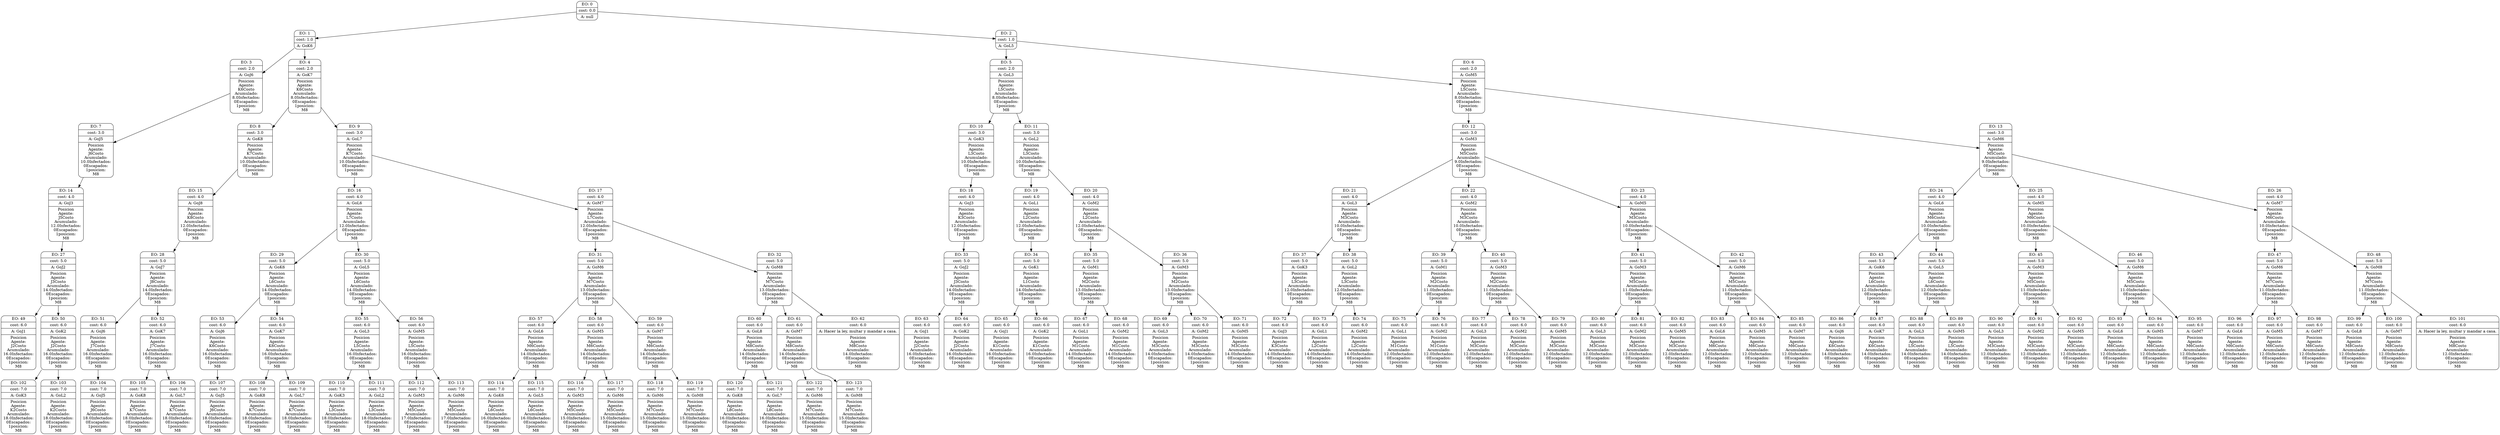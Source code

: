 digraph g {
node [shape = Mrecord];
nodo0[label="{EO: 0|cost: 0.0|A: null}"]
nodo1[label="{EO: 1|cost: 1.0|A: GoK6}"]
nodo3[label="{EO: 3|cost: 2.0|A: GoJ6|
Posicion\nAgente:\nK6
Costo\nAcumulado:\n8.0
Infectados:\n0
Escapados:\n1
	posicion:\nM8
}"]
nodo7[label="{EO: 7|cost: 3.0|A: GoJ5|
Posicion\nAgente:\nJ6
Costo\nAcumulado:\n10.0
Infectados:\n0
Escapados:\n1
	posicion:\nM8
}"]
nodo14[label="{EO: 14|cost: 4.0|A: GoJ3|
Posicion\nAgente:\nJ5
Costo\nAcumulado:\n12.0
Infectados:\n0
Escapados:\n1
	posicion:\nM8
}"]
nodo27[label="{EO: 27|cost: 5.0|A: GoJ2|
Posicion\nAgente:\nJ3
Costo\nAcumulado:\n14.0
Infectados:\n0
Escapados:\n1
	posicion:\nM8
}"]
nodo49[label="{EO: 49|cost: 6.0|A: GoJ1|
Posicion\nAgente:\nJ2
Costo\nAcumulado:\n16.0
Infectados:\n0
Escapados:\n1
	posicion:\nM8
}"]

nodo27 -> nodo49;
nodo50[label="{EO: 50|cost: 6.0|A: GoK2|
Posicion\nAgente:\nJ2
Costo\nAcumulado:\n16.0
Infectados:\n0
Escapados:\n1
	posicion:\nM8
}"]
nodo102[label="{EO: 102|cost: 7.0|A: GoK3|
Posicion\nAgente:\nK2
Costo\nAcumulado:\n18.0
Infectados:\n0
Escapados:\n1
	posicion:\nM8
}"]

nodo50 -> nodo102;
nodo103[label="{EO: 103|cost: 7.0|A: GoL2|
Posicion\nAgente:\nK2
Costo\nAcumulado:\n18.0
Infectados:\n0
Escapados:\n1
	posicion:\nM8
}"]

nodo50 -> nodo103;

nodo27 -> nodo50;

nodo14 -> nodo27;

nodo7 -> nodo14;

nodo3 -> nodo7;

nodo1 -> nodo3;
nodo4[label="{EO: 4|cost: 2.0|A: GoK7|
Posicion\nAgente:\nK6
Costo\nAcumulado:\n8.0
Infectados:\n0
Escapados:\n1
	posicion:\nM8
}"]
nodo8[label="{EO: 8|cost: 3.0|A: GoK8|
Posicion\nAgente:\nK7
Costo\nAcumulado:\n10.0
Infectados:\n0
Escapados:\n1
	posicion:\nM8
}"]
nodo15[label="{EO: 15|cost: 4.0|A: GoJ8|
Posicion\nAgente:\nK8
Costo\nAcumulado:\n12.0
Infectados:\n0
Escapados:\n1
	posicion:\nM8
}"]
nodo28[label="{EO: 28|cost: 5.0|A: GoJ7|
Posicion\nAgente:\nJ8
Costo\nAcumulado:\n14.0
Infectados:\n0
Escapados:\n1
	posicion:\nM8
}"]
nodo51[label="{EO: 51|cost: 6.0|A: GoJ6|
Posicion\nAgente:\nJ7
Costo\nAcumulado:\n16.0
Infectados:\n0
Escapados:\n1
	posicion:\nM8
}"]
nodo104[label="{EO: 104|cost: 7.0|A: GoJ5|
Posicion\nAgente:\nJ6
Costo\nAcumulado:\n18.0
Infectados:\n0
Escapados:\n1
	posicion:\nM8
}"]

nodo51 -> nodo104;

nodo28 -> nodo51;
nodo52[label="{EO: 52|cost: 6.0|A: GoK7|
Posicion\nAgente:\nJ7
Costo\nAcumulado:\n16.0
Infectados:\n0
Escapados:\n1
	posicion:\nM8
}"]
nodo105[label="{EO: 105|cost: 7.0|A: GoK8|
Posicion\nAgente:\nK7
Costo\nAcumulado:\n18.0
Infectados:\n0
Escapados:\n1
	posicion:\nM8
}"]

nodo52 -> nodo105;
nodo106[label="{EO: 106|cost: 7.0|A: GoL7|
Posicion\nAgente:\nK7
Costo\nAcumulado:\n18.0
Infectados:\n0
Escapados:\n1
	posicion:\nM8
}"]

nodo52 -> nodo106;

nodo28 -> nodo52;

nodo15 -> nodo28;

nodo8 -> nodo15;

nodo4 -> nodo8;
nodo9[label="{EO: 9|cost: 3.0|A: GoL7|
Posicion\nAgente:\nK7
Costo\nAcumulado:\n10.0
Infectados:\n0
Escapados:\n1
	posicion:\nM8
}"]
nodo16[label="{EO: 16|cost: 4.0|A: GoL6|
Posicion\nAgente:\nL7
Costo\nAcumulado:\n12.0
Infectados:\n0
Escapados:\n1
	posicion:\nM8
}"]
nodo29[label="{EO: 29|cost: 5.0|A: GoK6|
Posicion\nAgente:\nL6
Costo\nAcumulado:\n14.0
Infectados:\n0
Escapados:\n1
	posicion:\nM8
}"]
nodo53[label="{EO: 53|cost: 6.0|A: GoJ6|
Posicion\nAgente:\nK6
Costo\nAcumulado:\n16.0
Infectados:\n0
Escapados:\n1
	posicion:\nM8
}"]
nodo107[label="{EO: 107|cost: 7.0|A: GoJ5|
Posicion\nAgente:\nJ6
Costo\nAcumulado:\n18.0
Infectados:\n0
Escapados:\n1
	posicion:\nM8
}"]

nodo53 -> nodo107;

nodo29 -> nodo53;
nodo54[label="{EO: 54|cost: 6.0|A: GoK7|
Posicion\nAgente:\nK6
Costo\nAcumulado:\n16.0
Infectados:\n0
Escapados:\n1
	posicion:\nM8
}"]
nodo108[label="{EO: 108|cost: 7.0|A: GoK8|
Posicion\nAgente:\nK7
Costo\nAcumulado:\n18.0
Infectados:\n0
Escapados:\n1
	posicion:\nM8
}"]

nodo54 -> nodo108;
nodo109[label="{EO: 109|cost: 7.0|A: GoL7|
Posicion\nAgente:\nK7
Costo\nAcumulado:\n18.0
Infectados:\n0
Escapados:\n1
	posicion:\nM8
}"]

nodo54 -> nodo109;

nodo29 -> nodo54;

nodo16 -> nodo29;
nodo30[label="{EO: 30|cost: 5.0|A: GoL5|
Posicion\nAgente:\nL6
Costo\nAcumulado:\n14.0
Infectados:\n0
Escapados:\n1
	posicion:\nM8
}"]
nodo55[label="{EO: 55|cost: 6.0|A: GoL3|
Posicion\nAgente:\nL5
Costo\nAcumulado:\n16.0
Infectados:\n0
Escapados:\n1
	posicion:\nM8
}"]
nodo110[label="{EO: 110|cost: 7.0|A: GoK3|
Posicion\nAgente:\nL3
Costo\nAcumulado:\n18.0
Infectados:\n0
Escapados:\n1
	posicion:\nM8
}"]

nodo55 -> nodo110;
nodo111[label="{EO: 111|cost: 7.0|A: GoL2|
Posicion\nAgente:\nL3
Costo\nAcumulado:\n18.0
Infectados:\n0
Escapados:\n1
	posicion:\nM8
}"]

nodo55 -> nodo111;

nodo30 -> nodo55;
nodo56[label="{EO: 56|cost: 6.0|A: GoM5|
Posicion\nAgente:\nL5
Costo\nAcumulado:\n16.0
Infectados:\n0
Escapados:\n1
	posicion:\nM8
}"]
nodo112[label="{EO: 112|cost: 7.0|A: GoM3|
Posicion\nAgente:\nM5
Costo\nAcumulado:\n17.0
Infectados:\n0
Escapados:\n1
	posicion:\nM8
}"]

nodo56 -> nodo112;
nodo113[label="{EO: 113|cost: 7.0|A: GoM6|
Posicion\nAgente:\nM5
Costo\nAcumulado:\n17.0
Infectados:\n0
Escapados:\n1
	posicion:\nM8
}"]

nodo56 -> nodo113;

nodo30 -> nodo56;

nodo16 -> nodo30;

nodo9 -> nodo16;
nodo17[label="{EO: 17|cost: 4.0|A: GoM7|
Posicion\nAgente:\nL7
Costo\nAcumulado:\n12.0
Infectados:\n0
Escapados:\n1
	posicion:\nM8
}"]
nodo31[label="{EO: 31|cost: 5.0|A: GoM6|
Posicion\nAgente:\nM7
Costo\nAcumulado:\n13.0
Infectados:\n0
Escapados:\n1
	posicion:\nM8
}"]
nodo57[label="{EO: 57|cost: 6.0|A: GoL6|
Posicion\nAgente:\nM6
Costo\nAcumulado:\n14.0
Infectados:\n0
Escapados:\n1
	posicion:\nM8
}"]
nodo114[label="{EO: 114|cost: 7.0|A: GoK6|
Posicion\nAgente:\nL6
Costo\nAcumulado:\n16.0
Infectados:\n0
Escapados:\n1
	posicion:\nM8
}"]

nodo57 -> nodo114;
nodo115[label="{EO: 115|cost: 7.0|A: GoL5|
Posicion\nAgente:\nL6
Costo\nAcumulado:\n16.0
Infectados:\n0
Escapados:\n1
	posicion:\nM8
}"]

nodo57 -> nodo115;

nodo31 -> nodo57;
nodo58[label="{EO: 58|cost: 6.0|A: GoM5|
Posicion\nAgente:\nM6
Costo\nAcumulado:\n14.0
Infectados:\n0
Escapados:\n1
	posicion:\nM8
}"]
nodo116[label="{EO: 116|cost: 7.0|A: GoM3|
Posicion\nAgente:\nM5
Costo\nAcumulado:\n15.0
Infectados:\n0
Escapados:\n1
	posicion:\nM8
}"]

nodo58 -> nodo116;
nodo117[label="{EO: 117|cost: 7.0|A: GoM6|
Posicion\nAgente:\nM5
Costo\nAcumulado:\n15.0
Infectados:\n0
Escapados:\n1
	posicion:\nM8
}"]

nodo58 -> nodo117;

nodo31 -> nodo58;
nodo59[label="{EO: 59|cost: 6.0|A: GoM7|
Posicion\nAgente:\nM6
Costo\nAcumulado:\n14.0
Infectados:\n0
Escapados:\n1
	posicion:\nM8
}"]
nodo118[label="{EO: 118|cost: 7.0|A: GoM6|
Posicion\nAgente:\nM7
Costo\nAcumulado:\n15.0
Infectados:\n0
Escapados:\n1
	posicion:\nM8
}"]

nodo59 -> nodo118;
nodo119[label="{EO: 119|cost: 7.0|A: GoM8|
Posicion\nAgente:\nM7
Costo\nAcumulado:\n15.0
Infectados:\n0
Escapados:\n1
	posicion:\nM8
}"]

nodo59 -> nodo119;

nodo31 -> nodo59;

nodo17 -> nodo31;
nodo32[label="{EO: 32|cost: 5.0|A: GoM8|
Posicion\nAgente:\nM7
Costo\nAcumulado:\n13.0
Infectados:\n0
Escapados:\n1
	posicion:\nM8
}"]
nodo60[label="{EO: 60|cost: 6.0|A: GoL8|
Posicion\nAgente:\nM8
Costo\nAcumulado:\n14.0
Infectados:\n0
Escapados:\n1
	posicion:\nM8
}"]
nodo120[label="{EO: 120|cost: 7.0|A: GoK8|
Posicion\nAgente:\nL8
Costo\nAcumulado:\n16.0
Infectados:\n0
Escapados:\n1
	posicion:\nM8
}"]

nodo60 -> nodo120;
nodo121[label="{EO: 121|cost: 7.0|A: GoL7|
Posicion\nAgente:\nL8
Costo\nAcumulado:\n16.0
Infectados:\n0
Escapados:\n1
	posicion:\nM8
}"]

nodo60 -> nodo121;

nodo32 -> nodo60;
nodo61[label="{EO: 61|cost: 6.0|A: GoM7|
Posicion\nAgente:\nM8
Costo\nAcumulado:\n14.0
Infectados:\n0
Escapados:\n1
	posicion:\nM8
}"]
nodo122[label="{EO: 122|cost: 7.0|A: GoM6|
Posicion\nAgente:\nM7
Costo\nAcumulado:\n15.0
Infectados:\n0
Escapados:\n1
	posicion:\nM8
}"]

nodo61 -> nodo122;
nodo123[label="{EO: 123|cost: 7.0|A: GoM8|
Posicion\nAgente:\nM7
Costo\nAcumulado:\n15.0
Infectados:\n0
Escapados:\n1
	posicion:\nM8
}"]

nodo61 -> nodo123;

nodo32 -> nodo61;
nodo62[label="{EO: 62|cost: 6.0|A: Hacer la ley, multar y mandar a casa.|
Posicion\nAgente:\nM8
Costo\nAcumulado:\n14.0
Infectados:\n0
Escapados:\n1
	posicion:\nM8
}"]

nodo32 -> nodo62;

nodo17 -> nodo32;

nodo9 -> nodo17;

nodo4 -> nodo9;

nodo1 -> nodo4;

nodo0 -> nodo1;
nodo2[label="{EO: 2|cost: 1.0|A: GoL5}"]
nodo5[label="{EO: 5|cost: 2.0|A: GoL3|
Posicion\nAgente:\nL5
Costo\nAcumulado:\n8.0
Infectados:\n0
Escapados:\n1
	posicion:\nM8
}"]
nodo10[label="{EO: 10|cost: 3.0|A: GoK3|
Posicion\nAgente:\nL3
Costo\nAcumulado:\n10.0
Infectados:\n0
Escapados:\n1
	posicion:\nM8
}"]
nodo18[label="{EO: 18|cost: 4.0|A: GoJ3|
Posicion\nAgente:\nK3
Costo\nAcumulado:\n12.0
Infectados:\n0
Escapados:\n1
	posicion:\nM8
}"]
nodo33[label="{EO: 33|cost: 5.0|A: GoJ2|
Posicion\nAgente:\nJ3
Costo\nAcumulado:\n14.0
Infectados:\n0
Escapados:\n1
	posicion:\nM8
}"]
nodo63[label="{EO: 63|cost: 6.0|A: GoJ1|
Posicion\nAgente:\nJ2
Costo\nAcumulado:\n16.0
Infectados:\n0
Escapados:\n1
	posicion:\nM8
}"]

nodo33 -> nodo63;
nodo64[label="{EO: 64|cost: 6.0|A: GoK2|
Posicion\nAgente:\nJ2
Costo\nAcumulado:\n16.0
Infectados:\n0
Escapados:\n1
	posicion:\nM8
}"]

nodo33 -> nodo64;

nodo18 -> nodo33;

nodo10 -> nodo18;

nodo5 -> nodo10;
nodo11[label="{EO: 11|cost: 3.0|A: GoL2|
Posicion\nAgente:\nL3
Costo\nAcumulado:\n10.0
Infectados:\n0
Escapados:\n1
	posicion:\nM8
}"]
nodo19[label="{EO: 19|cost: 4.0|A: GoL1|
Posicion\nAgente:\nL2
Costo\nAcumulado:\n12.0
Infectados:\n0
Escapados:\n1
	posicion:\nM8
}"]
nodo34[label="{EO: 34|cost: 5.0|A: GoK1|
Posicion\nAgente:\nL1
Costo\nAcumulado:\n14.0
Infectados:\n0
Escapados:\n1
	posicion:\nM8
}"]
nodo65[label="{EO: 65|cost: 6.0|A: GoJ1|
Posicion\nAgente:\nK1
Costo\nAcumulado:\n16.0
Infectados:\n0
Escapados:\n1
	posicion:\nM8
}"]

nodo34 -> nodo65;
nodo66[label="{EO: 66|cost: 6.0|A: GoK2|
Posicion\nAgente:\nK1
Costo\nAcumulado:\n16.0
Infectados:\n0
Escapados:\n1
	posicion:\nM8
}"]

nodo34 -> nodo66;

nodo19 -> nodo34;

nodo11 -> nodo19;
nodo20[label="{EO: 20|cost: 4.0|A: GoM2|
Posicion\nAgente:\nL2
Costo\nAcumulado:\n12.0
Infectados:\n0
Escapados:\n1
	posicion:\nM8
}"]
nodo35[label="{EO: 35|cost: 5.0|A: GoM1|
Posicion\nAgente:\nM2
Costo\nAcumulado:\n13.0
Infectados:\n0
Escapados:\n1
	posicion:\nM8
}"]
nodo67[label="{EO: 67|cost: 6.0|A: GoL1|
Posicion\nAgente:\nM1
Costo\nAcumulado:\n14.0
Infectados:\n0
Escapados:\n1
	posicion:\nM8
}"]

nodo35 -> nodo67;
nodo68[label="{EO: 68|cost: 6.0|A: GoM2|
Posicion\nAgente:\nM1
Costo\nAcumulado:\n14.0
Infectados:\n0
Escapados:\n1
	posicion:\nM8
}"]

nodo35 -> nodo68;

nodo20 -> nodo35;
nodo36[label="{EO: 36|cost: 5.0|A: GoM3|
Posicion\nAgente:\nM2
Costo\nAcumulado:\n13.0
Infectados:\n0
Escapados:\n1
	posicion:\nM8
}"]
nodo69[label="{EO: 69|cost: 6.0|A: GoL3|
Posicion\nAgente:\nM3
Costo\nAcumulado:\n14.0
Infectados:\n0
Escapados:\n1
	posicion:\nM8
}"]

nodo36 -> nodo69;
nodo70[label="{EO: 70|cost: 6.0|A: GoM2|
Posicion\nAgente:\nM3
Costo\nAcumulado:\n14.0
Infectados:\n0
Escapados:\n1
	posicion:\nM8
}"]

nodo36 -> nodo70;
nodo71[label="{EO: 71|cost: 6.0|A: GoM5|
Posicion\nAgente:\nM3
Costo\nAcumulado:\n14.0
Infectados:\n0
Escapados:\n1
	posicion:\nM8
}"]

nodo36 -> nodo71;

nodo20 -> nodo36;

nodo11 -> nodo20;

nodo5 -> nodo11;

nodo2 -> nodo5;
nodo6[label="{EO: 6|cost: 2.0|A: GoM5|
Posicion\nAgente:\nL5
Costo\nAcumulado:\n8.0
Infectados:\n0
Escapados:\n1
	posicion:\nM8
}"]
nodo12[label="{EO: 12|cost: 3.0|A: GoM3|
Posicion\nAgente:\nM5
Costo\nAcumulado:\n9.0
Infectados:\n0
Escapados:\n1
	posicion:\nM8
}"]
nodo21[label="{EO: 21|cost: 4.0|A: GoL3|
Posicion\nAgente:\nM3
Costo\nAcumulado:\n10.0
Infectados:\n0
Escapados:\n1
	posicion:\nM8
}"]
nodo37[label="{EO: 37|cost: 5.0|A: GoK3|
Posicion\nAgente:\nL3
Costo\nAcumulado:\n12.0
Infectados:\n0
Escapados:\n1
	posicion:\nM8
}"]
nodo72[label="{EO: 72|cost: 6.0|A: GoJ3|
Posicion\nAgente:\nK3
Costo\nAcumulado:\n14.0
Infectados:\n0
Escapados:\n1
	posicion:\nM8
}"]

nodo37 -> nodo72;

nodo21 -> nodo37;
nodo38[label="{EO: 38|cost: 5.0|A: GoL2|
Posicion\nAgente:\nL3
Costo\nAcumulado:\n12.0
Infectados:\n0
Escapados:\n1
	posicion:\nM8
}"]
nodo73[label="{EO: 73|cost: 6.0|A: GoL1|
Posicion\nAgente:\nL2
Costo\nAcumulado:\n14.0
Infectados:\n0
Escapados:\n1
	posicion:\nM8
}"]

nodo38 -> nodo73;
nodo74[label="{EO: 74|cost: 6.0|A: GoM2|
Posicion\nAgente:\nL2
Costo\nAcumulado:\n14.0
Infectados:\n0
Escapados:\n1
	posicion:\nM8
}"]

nodo38 -> nodo74;

nodo21 -> nodo38;

nodo12 -> nodo21;
nodo22[label="{EO: 22|cost: 4.0|A: GoM2|
Posicion\nAgente:\nM3
Costo\nAcumulado:\n10.0
Infectados:\n0
Escapados:\n1
	posicion:\nM8
}"]
nodo39[label="{EO: 39|cost: 5.0|A: GoM1|
Posicion\nAgente:\nM2
Costo\nAcumulado:\n11.0
Infectados:\n0
Escapados:\n1
	posicion:\nM8
}"]
nodo75[label="{EO: 75|cost: 6.0|A: GoL1|
Posicion\nAgente:\nM1
Costo\nAcumulado:\n12.0
Infectados:\n0
Escapados:\n1
	posicion:\nM8
}"]

nodo39 -> nodo75;
nodo76[label="{EO: 76|cost: 6.0|A: GoM2|
Posicion\nAgente:\nM1
Costo\nAcumulado:\n12.0
Infectados:\n0
Escapados:\n1
	posicion:\nM8
}"]

nodo39 -> nodo76;

nodo22 -> nodo39;
nodo40[label="{EO: 40|cost: 5.0|A: GoM3|
Posicion\nAgente:\nM2
Costo\nAcumulado:\n11.0
Infectados:\n0
Escapados:\n1
	posicion:\nM8
}"]
nodo77[label="{EO: 77|cost: 6.0|A: GoL3|
Posicion\nAgente:\nM3
Costo\nAcumulado:\n12.0
Infectados:\n0
Escapados:\n1
	posicion:\nM8
}"]

nodo40 -> nodo77;
nodo78[label="{EO: 78|cost: 6.0|A: GoM2|
Posicion\nAgente:\nM3
Costo\nAcumulado:\n12.0
Infectados:\n0
Escapados:\n1
	posicion:\nM8
}"]

nodo40 -> nodo78;
nodo79[label="{EO: 79|cost: 6.0|A: GoM5|
Posicion\nAgente:\nM3
Costo\nAcumulado:\n12.0
Infectados:\n0
Escapados:\n1
	posicion:\nM8
}"]

nodo40 -> nodo79;

nodo22 -> nodo40;

nodo12 -> nodo22;
nodo23[label="{EO: 23|cost: 4.0|A: GoM5|
Posicion\nAgente:\nM3
Costo\nAcumulado:\n10.0
Infectados:\n0
Escapados:\n1
	posicion:\nM8
}"]
nodo41[label="{EO: 41|cost: 5.0|A: GoM3|
Posicion\nAgente:\nM5
Costo\nAcumulado:\n11.0
Infectados:\n0
Escapados:\n1
	posicion:\nM8
}"]
nodo80[label="{EO: 80|cost: 6.0|A: GoL3|
Posicion\nAgente:\nM3
Costo\nAcumulado:\n12.0
Infectados:\n0
Escapados:\n1
	posicion:\nM8
}"]

nodo41 -> nodo80;
nodo81[label="{EO: 81|cost: 6.0|A: GoM2|
Posicion\nAgente:\nM3
Costo\nAcumulado:\n12.0
Infectados:\n0
Escapados:\n1
	posicion:\nM8
}"]

nodo41 -> nodo81;
nodo82[label="{EO: 82|cost: 6.0|A: GoM5|
Posicion\nAgente:\nM3
Costo\nAcumulado:\n12.0
Infectados:\n0
Escapados:\n1
	posicion:\nM8
}"]

nodo41 -> nodo82;

nodo23 -> nodo41;
nodo42[label="{EO: 42|cost: 5.0|A: GoM6|
Posicion\nAgente:\nM5
Costo\nAcumulado:\n11.0
Infectados:\n0
Escapados:\n1
	posicion:\nM8
}"]
nodo83[label="{EO: 83|cost: 6.0|A: GoL6|
Posicion\nAgente:\nM6
Costo\nAcumulado:\n12.0
Infectados:\n0
Escapados:\n1
	posicion:\nM8
}"]

nodo42 -> nodo83;
nodo84[label="{EO: 84|cost: 6.0|A: GoM5|
Posicion\nAgente:\nM6
Costo\nAcumulado:\n12.0
Infectados:\n0
Escapados:\n1
	posicion:\nM8
}"]

nodo42 -> nodo84;
nodo85[label="{EO: 85|cost: 6.0|A: GoM7|
Posicion\nAgente:\nM6
Costo\nAcumulado:\n12.0
Infectados:\n0
Escapados:\n1
	posicion:\nM8
}"]

nodo42 -> nodo85;

nodo23 -> nodo42;

nodo12 -> nodo23;

nodo6 -> nodo12;
nodo13[label="{EO: 13|cost: 3.0|A: GoM6|
Posicion\nAgente:\nM5
Costo\nAcumulado:\n9.0
Infectados:\n0
Escapados:\n1
	posicion:\nM8
}"]
nodo24[label="{EO: 24|cost: 4.0|A: GoL6|
Posicion\nAgente:\nM6
Costo\nAcumulado:\n10.0
Infectados:\n0
Escapados:\n1
	posicion:\nM8
}"]
nodo43[label="{EO: 43|cost: 5.0|A: GoK6|
Posicion\nAgente:\nL6
Costo\nAcumulado:\n12.0
Infectados:\n0
Escapados:\n1
	posicion:\nM8
}"]
nodo86[label="{EO: 86|cost: 6.0|A: GoJ6|
Posicion\nAgente:\nK6
Costo\nAcumulado:\n14.0
Infectados:\n0
Escapados:\n1
	posicion:\nM8
}"]

nodo43 -> nodo86;
nodo87[label="{EO: 87|cost: 6.0|A: GoK7|
Posicion\nAgente:\nK6
Costo\nAcumulado:\n14.0
Infectados:\n0
Escapados:\n1
	posicion:\nM8
}"]

nodo43 -> nodo87;

nodo24 -> nodo43;
nodo44[label="{EO: 44|cost: 5.0|A: GoL5|
Posicion\nAgente:\nL6
Costo\nAcumulado:\n12.0
Infectados:\n0
Escapados:\n1
	posicion:\nM8
}"]
nodo88[label="{EO: 88|cost: 6.0|A: GoL3|
Posicion\nAgente:\nL5
Costo\nAcumulado:\n14.0
Infectados:\n0
Escapados:\n1
	posicion:\nM8
}"]

nodo44 -> nodo88;
nodo89[label="{EO: 89|cost: 6.0|A: GoM5|
Posicion\nAgente:\nL5
Costo\nAcumulado:\n14.0
Infectados:\n0
Escapados:\n1
	posicion:\nM8
}"]

nodo44 -> nodo89;

nodo24 -> nodo44;

nodo13 -> nodo24;
nodo25[label="{EO: 25|cost: 4.0|A: GoM5|
Posicion\nAgente:\nM6
Costo\nAcumulado:\n10.0
Infectados:\n0
Escapados:\n1
	posicion:\nM8
}"]
nodo45[label="{EO: 45|cost: 5.0|A: GoM3|
Posicion\nAgente:\nM5
Costo\nAcumulado:\n11.0
Infectados:\n0
Escapados:\n1
	posicion:\nM8
}"]
nodo90[label="{EO: 90|cost: 6.0|A: GoL3|
Posicion\nAgente:\nM3
Costo\nAcumulado:\n12.0
Infectados:\n0
Escapados:\n1
	posicion:\nM8
}"]

nodo45 -> nodo90;
nodo91[label="{EO: 91|cost: 6.0|A: GoM2|
Posicion\nAgente:\nM3
Costo\nAcumulado:\n12.0
Infectados:\n0
Escapados:\n1
	posicion:\nM8
}"]

nodo45 -> nodo91;
nodo92[label="{EO: 92|cost: 6.0|A: GoM5|
Posicion\nAgente:\nM3
Costo\nAcumulado:\n12.0
Infectados:\n0
Escapados:\n1
	posicion:\nM8
}"]

nodo45 -> nodo92;

nodo25 -> nodo45;
nodo46[label="{EO: 46|cost: 5.0|A: GoM6|
Posicion\nAgente:\nM5
Costo\nAcumulado:\n11.0
Infectados:\n0
Escapados:\n1
	posicion:\nM8
}"]
nodo93[label="{EO: 93|cost: 6.0|A: GoL6|
Posicion\nAgente:\nM6
Costo\nAcumulado:\n12.0
Infectados:\n0
Escapados:\n1
	posicion:\nM8
}"]

nodo46 -> nodo93;
nodo94[label="{EO: 94|cost: 6.0|A: GoM5|
Posicion\nAgente:\nM6
Costo\nAcumulado:\n12.0
Infectados:\n0
Escapados:\n1
	posicion:\nM8
}"]

nodo46 -> nodo94;
nodo95[label="{EO: 95|cost: 6.0|A: GoM7|
Posicion\nAgente:\nM6
Costo\nAcumulado:\n12.0
Infectados:\n0
Escapados:\n1
	posicion:\nM8
}"]

nodo46 -> nodo95;

nodo25 -> nodo46;

nodo13 -> nodo25;
nodo26[label="{EO: 26|cost: 4.0|A: GoM7|
Posicion\nAgente:\nM6
Costo\nAcumulado:\n10.0
Infectados:\n0
Escapados:\n1
	posicion:\nM8
}"]
nodo47[label="{EO: 47|cost: 5.0|A: GoM6|
Posicion\nAgente:\nM7
Costo\nAcumulado:\n11.0
Infectados:\n0
Escapados:\n1
	posicion:\nM8
}"]
nodo96[label="{EO: 96|cost: 6.0|A: GoL6|
Posicion\nAgente:\nM6
Costo\nAcumulado:\n12.0
Infectados:\n0
Escapados:\n1
	posicion:\nM8
}"]

nodo47 -> nodo96;
nodo97[label="{EO: 97|cost: 6.0|A: GoM5|
Posicion\nAgente:\nM6
Costo\nAcumulado:\n12.0
Infectados:\n0
Escapados:\n1
	posicion:\nM8
}"]

nodo47 -> nodo97;
nodo98[label="{EO: 98|cost: 6.0|A: GoM7|
Posicion\nAgente:\nM6
Costo\nAcumulado:\n12.0
Infectados:\n0
Escapados:\n1
	posicion:\nM8
}"]

nodo47 -> nodo98;

nodo26 -> nodo47;
nodo48[label="{EO: 48|cost: 5.0|A: GoM8|
Posicion\nAgente:\nM7
Costo\nAcumulado:\n11.0
Infectados:\n0
Escapados:\n1
	posicion:\nM8
}"]
nodo99[label="{EO: 99|cost: 6.0|A: GoL8|
Posicion\nAgente:\nM8
Costo\nAcumulado:\n12.0
Infectados:\n0
Escapados:\n1
	posicion:\nM8
}"]

nodo48 -> nodo99;
nodo100[label="{EO: 100|cost: 6.0|A: GoM7|
Posicion\nAgente:\nM8
Costo\nAcumulado:\n12.0
Infectados:\n0
Escapados:\n1
	posicion:\nM8
}"]

nodo48 -> nodo100;
nodo101[label="{EO: 101|cost: 6.0|A: Hacer la ley, multar y mandar a casa.|
Posicion\nAgente:\nM8
Costo\nAcumulado:\n12.0
Infectados:\n0
Escapados:\n1
	posicion:\nM8
}"]

nodo48 -> nodo101;

nodo26 -> nodo48;

nodo13 -> nodo26;

nodo6 -> nodo13;

nodo2 -> nodo6;

nodo0 -> nodo2;


}